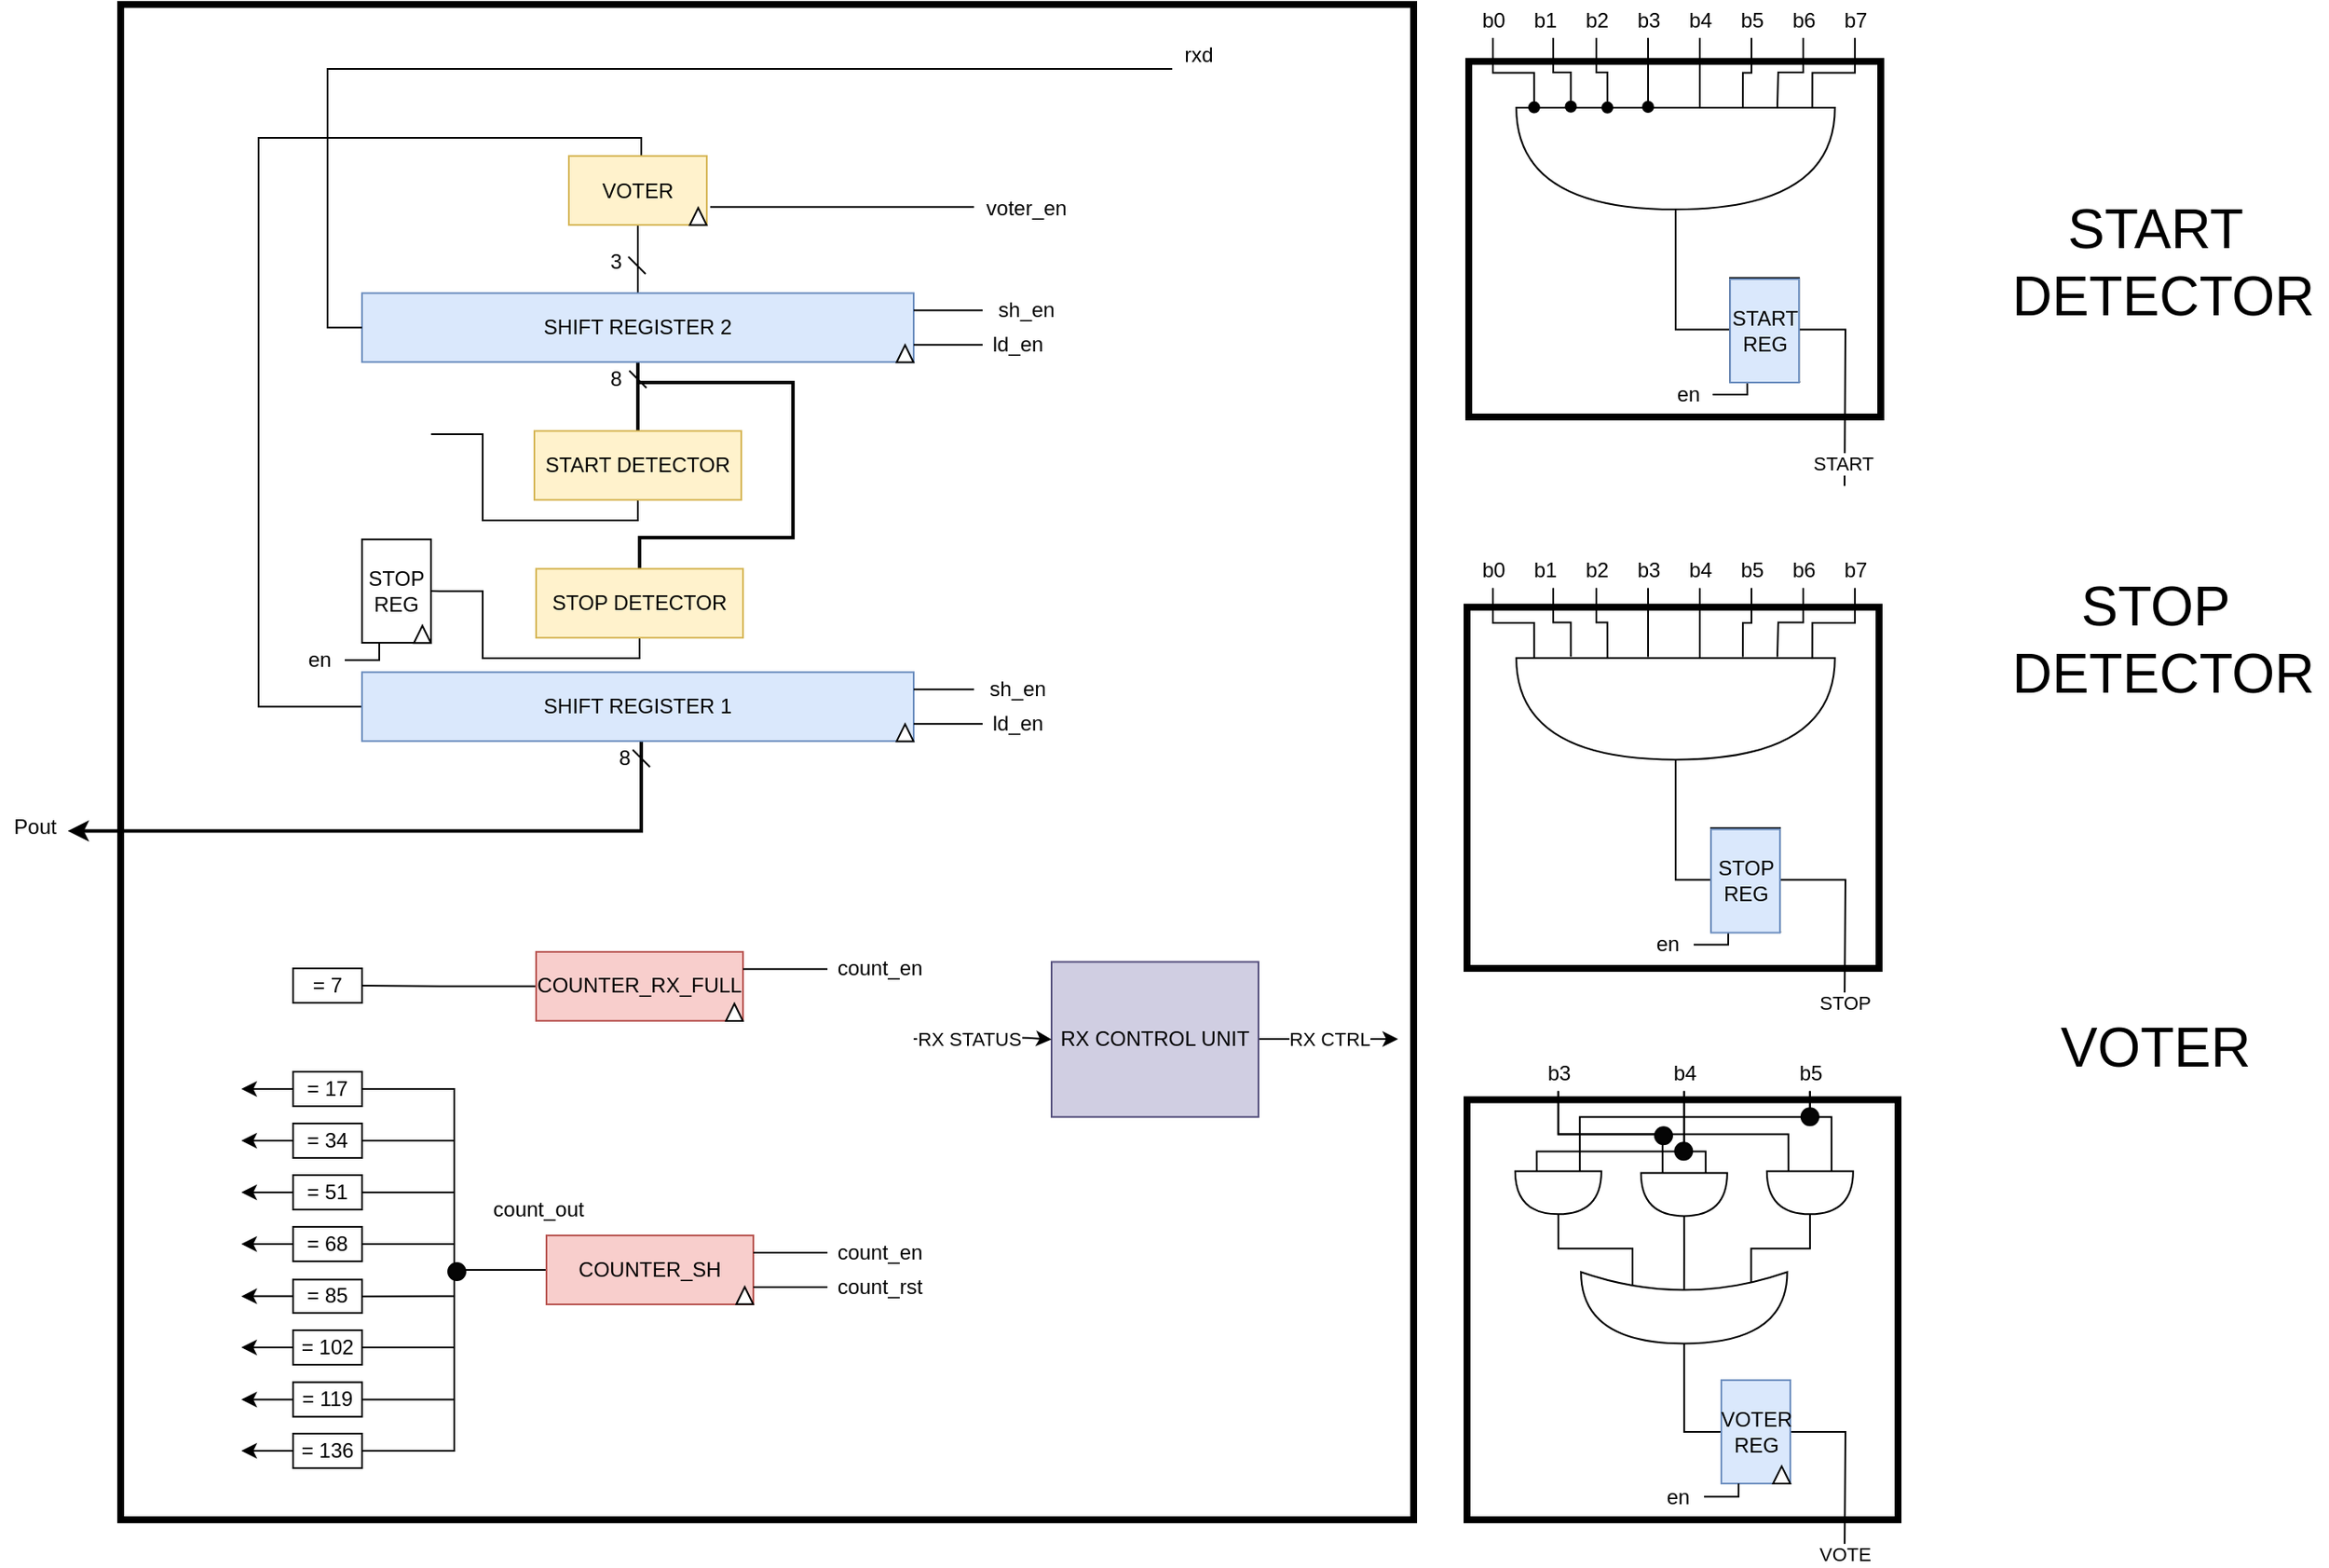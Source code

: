 <mxfile version="13.11.0" type="github">
  <diagram id="S4fYWXtu835OQgn1I5YK" name="Page-1">
    <mxGraphModel dx="1422" dy="794" grid="1" gridSize="10" guides="1" tooltips="1" connect="1" arrows="1" fold="1" page="1" pageScale="1" pageWidth="827" pageHeight="1169" math="0" shadow="0">
      <root>
        <mxCell id="0" />
        <mxCell id="1" parent="0" />
        <mxCell id="RHRKbL2DitLfpEAMd2Nn-12" style="edgeStyle=orthogonalEdgeStyle;rounded=0;orthogonalLoop=1;jettySize=auto;html=1;exitX=0.5;exitY=1;exitDx=0;exitDy=0;entryX=0.5;entryY=0;entryDx=0;entryDy=0;endArrow=none;endFill=0;strokeWidth=2;" parent="1" source="EzJb_2AODaSsY35CWrnH-1" target="crs3VVtKYW3oaejAtJkh-16" edge="1">
          <mxGeometry relative="1" as="geometry" />
        </mxCell>
        <mxCell id="RHRKbL2DitLfpEAMd2Nn-70" style="edgeStyle=orthogonalEdgeStyle;rounded=0;orthogonalLoop=1;jettySize=auto;html=1;entryX=0.5;entryY=1;entryDx=0;entryDy=0;endArrow=none;endFill=0;" parent="1" source="EzJb_2AODaSsY35CWrnH-1" target="UPPR47DDisOAXcnvOgVC-14" edge="1">
          <mxGeometry relative="1" as="geometry" />
        </mxCell>
        <mxCell id="RHRKbL2DitLfpEAMd2Nn-118" style="edgeStyle=orthogonalEdgeStyle;rounded=0;orthogonalLoop=1;jettySize=auto;html=1;endArrow=none;endFill=0;exitX=0.5;exitY=1;exitDx=0;exitDy=0;entryX=0.5;entryY=0;entryDx=0;entryDy=0;strokeWidth=2;" parent="1" source="EzJb_2AODaSsY35CWrnH-1" target="RHRKbL2DitLfpEAMd2Nn-113" edge="1">
          <mxGeometry relative="1" as="geometry">
            <Array as="points">
              <mxPoint x="640" y="300" />
              <mxPoint x="730" y="300" />
              <mxPoint x="730" y="390" />
              <mxPoint x="641" y="390" />
            </Array>
          </mxGeometry>
        </mxCell>
        <mxCell id="EzJb_2AODaSsY35CWrnH-1" value="SHIFT REGISTER 2" style="rounded=0;whiteSpace=wrap;html=1;fillColor=#dae8fc;strokeColor=#6c8ebf;" parent="1" vertex="1">
          <mxGeometry x="480" y="248.13" width="320" height="40" as="geometry" />
        </mxCell>
        <mxCell id="RHRKbL2DitLfpEAMd2Nn-50" style="edgeStyle=orthogonalEdgeStyle;rounded=0;orthogonalLoop=1;jettySize=auto;html=1;entryX=1;entryY=0.5;entryDx=0;entryDy=0;endArrow=none;endFill=0;" parent="1" source="EzJb_2AODaSsY35CWrnH-27" target="EzJb_2AODaSsY35CWrnH-49" edge="1">
          <mxGeometry relative="1" as="geometry" />
        </mxCell>
        <mxCell id="RHRKbL2DitLfpEAMd2Nn-55" style="edgeStyle=orthogonalEdgeStyle;rounded=0;orthogonalLoop=1;jettySize=auto;html=1;entryX=1;entryY=0.5;entryDx=0;entryDy=0;endArrow=none;endFill=0;" parent="1" source="EzJb_2AODaSsY35CWrnH-27" target="crs3VVtKYW3oaejAtJkh-29" edge="1">
          <mxGeometry relative="1" as="geometry" />
        </mxCell>
        <mxCell id="RHRKbL2DitLfpEAMd2Nn-56" style="edgeStyle=orthogonalEdgeStyle;rounded=0;orthogonalLoop=1;jettySize=auto;html=1;entryX=1;entryY=0.5;entryDx=0;entryDy=0;endArrow=none;endFill=0;" parent="1" source="EzJb_2AODaSsY35CWrnH-27" target="UPPR47DDisOAXcnvOgVC-4" edge="1">
          <mxGeometry relative="1" as="geometry" />
        </mxCell>
        <mxCell id="RHRKbL2DitLfpEAMd2Nn-57" style="edgeStyle=orthogonalEdgeStyle;rounded=0;orthogonalLoop=1;jettySize=auto;html=1;entryX=1;entryY=0.5;entryDx=0;entryDy=0;endArrow=none;endFill=0;" parent="1" source="EzJb_2AODaSsY35CWrnH-27" target="UPPR47DDisOAXcnvOgVC-6" edge="1">
          <mxGeometry relative="1" as="geometry" />
        </mxCell>
        <mxCell id="RHRKbL2DitLfpEAMd2Nn-58" style="edgeStyle=orthogonalEdgeStyle;rounded=0;orthogonalLoop=1;jettySize=auto;html=1;entryX=1;entryY=0.5;entryDx=0;entryDy=0;endArrow=none;endFill=0;" parent="1" source="EzJb_2AODaSsY35CWrnH-27" target="RHRKbL2DitLfpEAMd2Nn-46" edge="1">
          <mxGeometry relative="1" as="geometry" />
        </mxCell>
        <mxCell id="RHRKbL2DitLfpEAMd2Nn-59" style="edgeStyle=orthogonalEdgeStyle;rounded=0;orthogonalLoop=1;jettySize=auto;html=1;entryX=1;entryY=0.5;entryDx=0;entryDy=0;endArrow=none;endFill=0;" parent="1" source="EzJb_2AODaSsY35CWrnH-27" target="RHRKbL2DitLfpEAMd2Nn-47" edge="1">
          <mxGeometry relative="1" as="geometry" />
        </mxCell>
        <mxCell id="RHRKbL2DitLfpEAMd2Nn-60" style="edgeStyle=orthogonalEdgeStyle;rounded=0;orthogonalLoop=1;jettySize=auto;html=1;entryX=1;entryY=0.5;entryDx=0;entryDy=0;endArrow=none;endFill=0;" parent="1" source="EzJb_2AODaSsY35CWrnH-27" target="RHRKbL2DitLfpEAMd2Nn-48" edge="1">
          <mxGeometry relative="1" as="geometry" />
        </mxCell>
        <mxCell id="RHRKbL2DitLfpEAMd2Nn-61" style="edgeStyle=orthogonalEdgeStyle;rounded=0;orthogonalLoop=1;jettySize=auto;html=1;entryX=1;entryY=0.5;entryDx=0;entryDy=0;endArrow=none;endFill=0;" parent="1" source="EzJb_2AODaSsY35CWrnH-27" target="RHRKbL2DitLfpEAMd2Nn-49" edge="1">
          <mxGeometry relative="1" as="geometry" />
        </mxCell>
        <mxCell id="EzJb_2AODaSsY35CWrnH-27" value="COUNTER_SH" style="rounded=0;whiteSpace=wrap;html=1;fillColor=#f8cecc;strokeColor=#b85450;" parent="1" vertex="1">
          <mxGeometry x="587" y="795" width="120" height="40" as="geometry" />
        </mxCell>
        <mxCell id="RHRKbL2DitLfpEAMd2Nn-234" style="edgeStyle=orthogonalEdgeStyle;rounded=0;orthogonalLoop=1;jettySize=auto;html=1;startArrow=none;startFill=0;endArrow=classic;endFill=1;strokeWidth=1;" parent="1" source="EzJb_2AODaSsY35CWrnH-49" edge="1">
          <mxGeometry relative="1" as="geometry">
            <mxPoint x="410" y="710" as="targetPoint" />
          </mxGeometry>
        </mxCell>
        <mxCell id="EzJb_2AODaSsY35CWrnH-49" value="= 17" style="rounded=0;whiteSpace=wrap;html=1;" parent="1" vertex="1">
          <mxGeometry x="440" y="700" width="40" height="20" as="geometry" />
        </mxCell>
        <mxCell id="RHRKbL2DitLfpEAMd2Nn-276" style="edgeStyle=orthogonalEdgeStyle;rounded=0;orthogonalLoop=1;jettySize=auto;html=1;entryX=1;entryY=0.5;entryDx=0;entryDy=0;startArrow=none;startFill=0;endArrow=none;endFill=0;strokeWidth=1;" parent="1" source="crs3VVtKYW3oaejAtJkh-16" edge="1">
          <mxGeometry relative="1" as="geometry">
            <Array as="points">
              <mxPoint x="640" y="380" />
              <mxPoint x="550" y="380" />
              <mxPoint x="550" y="330" />
            </Array>
            <mxPoint x="520.06" y="329.99" as="targetPoint" />
          </mxGeometry>
        </mxCell>
        <mxCell id="crs3VVtKYW3oaejAtJkh-16" value="START DETECTOR" style="rounded=0;whiteSpace=wrap;html=1;fillColor=#fff2cc;strokeColor=#d6b656;" parent="1" vertex="1">
          <mxGeometry x="580" y="328.13" width="120" height="40" as="geometry" />
        </mxCell>
        <mxCell id="RHRKbL2DitLfpEAMd2Nn-233" style="edgeStyle=orthogonalEdgeStyle;rounded=0;orthogonalLoop=1;jettySize=auto;html=1;startArrow=none;startFill=0;endArrow=classic;endFill=1;strokeWidth=1;" parent="1" source="crs3VVtKYW3oaejAtJkh-29" edge="1">
          <mxGeometry relative="1" as="geometry">
            <mxPoint x="410" y="740" as="targetPoint" />
          </mxGeometry>
        </mxCell>
        <mxCell id="crs3VVtKYW3oaejAtJkh-29" value="= 34" style="rounded=0;whiteSpace=wrap;html=1;" parent="1" vertex="1">
          <mxGeometry x="440" y="730" width="40" height="20" as="geometry" />
        </mxCell>
        <mxCell id="RHRKbL2DitLfpEAMd2Nn-232" style="edgeStyle=orthogonalEdgeStyle;rounded=0;orthogonalLoop=1;jettySize=auto;html=1;startArrow=none;startFill=0;endArrow=classic;endFill=1;strokeWidth=1;" parent="1" source="UPPR47DDisOAXcnvOgVC-4" edge="1">
          <mxGeometry relative="1" as="geometry">
            <mxPoint x="410" y="770" as="targetPoint" />
          </mxGeometry>
        </mxCell>
        <mxCell id="UPPR47DDisOAXcnvOgVC-4" value="= 51" style="rounded=0;whiteSpace=wrap;html=1;" parent="1" vertex="1">
          <mxGeometry x="440" y="760" width="40" height="20" as="geometry" />
        </mxCell>
        <mxCell id="RHRKbL2DitLfpEAMd2Nn-231" style="edgeStyle=orthogonalEdgeStyle;rounded=0;orthogonalLoop=1;jettySize=auto;html=1;startArrow=none;startFill=0;endArrow=classic;endFill=1;strokeWidth=1;" parent="1" source="UPPR47DDisOAXcnvOgVC-6" edge="1">
          <mxGeometry relative="1" as="geometry">
            <mxPoint x="410" y="800" as="targetPoint" />
          </mxGeometry>
        </mxCell>
        <mxCell id="UPPR47DDisOAXcnvOgVC-6" value="= 68" style="rounded=0;whiteSpace=wrap;html=1;" parent="1" vertex="1">
          <mxGeometry x="440" y="790" width="40" height="20" as="geometry" />
        </mxCell>
        <mxCell id="RHRKbL2DitLfpEAMd2Nn-13" style="edgeStyle=orthogonalEdgeStyle;rounded=0;orthogonalLoop=1;jettySize=auto;html=1;entryX=0;entryY=0.5;entryDx=0;entryDy=0;endArrow=none;endFill=0;" parent="1" source="UPPR47DDisOAXcnvOgVC-14" target="UPPR47DDisOAXcnvOgVC-20" edge="1">
          <mxGeometry relative="1" as="geometry">
            <Array as="points">
              <mxPoint x="642" y="158" />
              <mxPoint x="420" y="158" />
              <mxPoint x="420" y="488" />
            </Array>
          </mxGeometry>
        </mxCell>
        <mxCell id="UPPR47DDisOAXcnvOgVC-14" value="VOTER" style="rounded=0;whiteSpace=wrap;html=1;fillColor=#fff2cc;strokeColor=#d6b656;" parent="1" vertex="1">
          <mxGeometry x="600" y="168.55" width="80" height="40" as="geometry" />
        </mxCell>
        <mxCell id="RHRKbL2DitLfpEAMd2Nn-67" style="edgeStyle=orthogonalEdgeStyle;rounded=0;orthogonalLoop=1;jettySize=auto;html=1;entryX=0.983;entryY=0.608;entryDx=0;entryDy=0;entryPerimeter=0;endArrow=classic;endFill=1;strokeWidth=2;" parent="1" source="UPPR47DDisOAXcnvOgVC-20" target="UPPR47DDisOAXcnvOgVC-36" edge="1">
          <mxGeometry relative="1" as="geometry">
            <Array as="points">
              <mxPoint x="642" y="560" />
            </Array>
          </mxGeometry>
        </mxCell>
        <mxCell id="UPPR47DDisOAXcnvOgVC-20" value="SHIFT REGISTER 1" style="rounded=0;whiteSpace=wrap;html=1;fillColor=#dae8fc;strokeColor=#6c8ebf;" parent="1" vertex="1">
          <mxGeometry x="480" y="468.12" width="320" height="40" as="geometry" />
        </mxCell>
        <mxCell id="UPPR47DDisOAXcnvOgVC-36" value="Pout" style="text;html=1;align=center;verticalAlign=middle;resizable=0;points=[];autosize=1;" parent="1" vertex="1">
          <mxGeometry x="270" y="548.12" width="40" height="20" as="geometry" />
        </mxCell>
        <mxCell id="RHRKbL2DitLfpEAMd2Nn-26" style="edgeStyle=orthogonalEdgeStyle;rounded=0;orthogonalLoop=1;jettySize=auto;html=1;entryX=0;entryY=0.5;entryDx=0;entryDy=0;endArrow=none;endFill=0;" parent="1" source="UPPR47DDisOAXcnvOgVC-39" target="EzJb_2AODaSsY35CWrnH-1" edge="1">
          <mxGeometry relative="1" as="geometry">
            <Array as="points">
              <mxPoint x="460" y="118" />
              <mxPoint x="460" y="268" />
            </Array>
          </mxGeometry>
        </mxCell>
        <mxCell id="UPPR47DDisOAXcnvOgVC-39" value="rxd" style="text;html=1;align=center;verticalAlign=middle;resizable=0;points=[];autosize=1;" parent="1" vertex="1">
          <mxGeometry x="950" y="100" width="30" height="20" as="geometry" />
        </mxCell>
        <mxCell id="RHRKbL2DitLfpEAMd2Nn-73" style="edgeStyle=orthogonalEdgeStyle;rounded=0;orthogonalLoop=1;jettySize=auto;html=1;endArrow=none;endFill=0;" parent="1" source="nKllNJIWQF2YU-FmXI6r-7" target="nKllNJIWQF2YU-FmXI6r-13" edge="1">
          <mxGeometry relative="1" as="geometry" />
        </mxCell>
        <mxCell id="nKllNJIWQF2YU-FmXI6r-7" value="COUNTER_RX_FULL" style="rounded=0;whiteSpace=wrap;html=1;fillColor=#f8cecc;strokeColor=#b85450;" parent="1" vertex="1">
          <mxGeometry x="581" y="630.43" width="120" height="40" as="geometry" />
        </mxCell>
        <mxCell id="nKllNJIWQF2YU-FmXI6r-13" value="= 7" style="rounded=0;whiteSpace=wrap;html=1;" parent="1" vertex="1">
          <mxGeometry x="440" y="640" width="40" height="20" as="geometry" />
        </mxCell>
        <mxCell id="RHRKbL2DitLfpEAMd2Nn-6" style="edgeStyle=orthogonalEdgeStyle;rounded=0;orthogonalLoop=1;jettySize=auto;html=1;endArrow=none;endFill=0;" parent="1" source="RHRKbL2DitLfpEAMd2Nn-5" edge="1">
          <mxGeometry relative="1" as="geometry">
            <mxPoint x="682" y="198.13" as="targetPoint" />
            <Array as="points">
              <mxPoint x="682" y="198.13" />
            </Array>
          </mxGeometry>
        </mxCell>
        <mxCell id="RHRKbL2DitLfpEAMd2Nn-5" value="voter_en" style="text;html=1;align=center;verticalAlign=middle;resizable=0;points=[];autosize=1;" parent="1" vertex="1">
          <mxGeometry x="835" y="188.55" width="60" height="20" as="geometry" />
        </mxCell>
        <mxCell id="RHRKbL2DitLfpEAMd2Nn-19" style="edgeStyle=orthogonalEdgeStyle;rounded=0;orthogonalLoop=1;jettySize=auto;html=1;entryX=1;entryY=0.75;entryDx=0;entryDy=0;endArrow=none;endFill=0;" parent="1" source="RHRKbL2DitLfpEAMd2Nn-15" target="EzJb_2AODaSsY35CWrnH-1" edge="1">
          <mxGeometry relative="1" as="geometry" />
        </mxCell>
        <mxCell id="RHRKbL2DitLfpEAMd2Nn-15" value="ld_en" style="text;html=1;align=center;verticalAlign=middle;resizable=0;points=[];autosize=1;" parent="1" vertex="1">
          <mxGeometry x="840.0" y="268.13" width="40" height="20" as="geometry" />
        </mxCell>
        <mxCell id="RHRKbL2DitLfpEAMd2Nn-24" style="edgeStyle=orthogonalEdgeStyle;rounded=0;orthogonalLoop=1;jettySize=auto;html=1;entryX=1;entryY=0.25;entryDx=0;entryDy=0;endArrow=none;endFill=0;" parent="1" source="RHRKbL2DitLfpEAMd2Nn-22" target="EzJb_2AODaSsY35CWrnH-1" edge="1">
          <mxGeometry relative="1" as="geometry" />
        </mxCell>
        <mxCell id="RHRKbL2DitLfpEAMd2Nn-22" value="sh_en" style="text;html=1;align=center;verticalAlign=middle;resizable=0;points=[];autosize=1;" parent="1" vertex="1">
          <mxGeometry x="840.0" y="248.13" width="50" height="20" as="geometry" />
        </mxCell>
        <mxCell id="RHRKbL2DitLfpEAMd2Nn-110" style="edgeStyle=orthogonalEdgeStyle;rounded=0;orthogonalLoop=1;jettySize=auto;html=1;entryX=1;entryY=0.25;entryDx=0;entryDy=0;endArrow=none;endFill=0;" parent="1" source="RHRKbL2DitLfpEAMd2Nn-27" target="EzJb_2AODaSsY35CWrnH-27" edge="1">
          <mxGeometry relative="1" as="geometry" />
        </mxCell>
        <mxCell id="RHRKbL2DitLfpEAMd2Nn-27" value="count_en" style="text;html=1;align=center;verticalAlign=middle;resizable=0;points=[];autosize=1;" parent="1" vertex="1">
          <mxGeometry x="750.0" y="795" width="60" height="20" as="geometry" />
        </mxCell>
        <mxCell id="RHRKbL2DitLfpEAMd2Nn-109" style="edgeStyle=orthogonalEdgeStyle;rounded=0;orthogonalLoop=1;jettySize=auto;html=1;entryX=1;entryY=0.75;entryDx=0;entryDy=0;endArrow=none;endFill=0;" parent="1" source="RHRKbL2DitLfpEAMd2Nn-28" target="EzJb_2AODaSsY35CWrnH-27" edge="1">
          <mxGeometry relative="1" as="geometry" />
        </mxCell>
        <mxCell id="RHRKbL2DitLfpEAMd2Nn-28" value="count_rst" style="text;html=1;align=center;verticalAlign=middle;resizable=0;points=[];autosize=1;" parent="1" vertex="1">
          <mxGeometry x="750.0" y="815" width="60" height="20" as="geometry" />
        </mxCell>
        <mxCell id="RHRKbL2DitLfpEAMd2Nn-43" style="edgeStyle=orthogonalEdgeStyle;rounded=0;orthogonalLoop=1;jettySize=auto;html=1;entryX=1;entryY=0.75;entryDx=0;entryDy=0;endArrow=none;endFill=0;" parent="1" source="RHRKbL2DitLfpEAMd2Nn-31" target="UPPR47DDisOAXcnvOgVC-20" edge="1">
          <mxGeometry relative="1" as="geometry" />
        </mxCell>
        <mxCell id="RHRKbL2DitLfpEAMd2Nn-31" value="ld_en" style="text;html=1;align=center;verticalAlign=middle;resizable=0;points=[];autosize=1;" parent="1" vertex="1">
          <mxGeometry x="840.0" y="488.12" width="40" height="20" as="geometry" />
        </mxCell>
        <mxCell id="RHRKbL2DitLfpEAMd2Nn-42" style="edgeStyle=orthogonalEdgeStyle;rounded=0;orthogonalLoop=1;jettySize=auto;html=1;entryX=1;entryY=0.25;entryDx=0;entryDy=0;endArrow=none;endFill=0;" parent="1" source="RHRKbL2DitLfpEAMd2Nn-32" target="UPPR47DDisOAXcnvOgVC-20" edge="1">
          <mxGeometry relative="1" as="geometry" />
        </mxCell>
        <mxCell id="RHRKbL2DitLfpEAMd2Nn-32" value="sh_en" style="text;html=1;align=center;verticalAlign=middle;resizable=0;points=[];autosize=1;" parent="1" vertex="1">
          <mxGeometry x="835.0" y="468.12" width="50" height="20" as="geometry" />
        </mxCell>
        <mxCell id="RHRKbL2DitLfpEAMd2Nn-36" value="" style="triangle;whiteSpace=wrap;html=1;rotation=-90;" parent="1" vertex="1">
          <mxGeometry x="790.03" y="278.34" width="9.97" height="9.79" as="geometry" />
        </mxCell>
        <mxCell id="RHRKbL2DitLfpEAMd2Nn-38" value="" style="triangle;whiteSpace=wrap;html=1;rotation=-90;" parent="1" vertex="1">
          <mxGeometry x="670.03" y="198.76" width="9.97" height="9.79" as="geometry" />
        </mxCell>
        <mxCell id="RHRKbL2DitLfpEAMd2Nn-39" value="" style="triangle;whiteSpace=wrap;html=1;rotation=-90;" parent="1" vertex="1">
          <mxGeometry x="790.03" y="498.33" width="9.97" height="9.79" as="geometry" />
        </mxCell>
        <mxCell id="RHRKbL2DitLfpEAMd2Nn-40" value="" style="triangle;whiteSpace=wrap;html=1;rotation=-90;" parent="1" vertex="1">
          <mxGeometry x="697.03" y="825" width="9.97" height="9.79" as="geometry" />
        </mxCell>
        <mxCell id="RHRKbL2DitLfpEAMd2Nn-41" value="" style="triangle;whiteSpace=wrap;html=1;rotation=-90;" parent="1" vertex="1">
          <mxGeometry x="691.03" y="660.64" width="9.97" height="9.79" as="geometry" />
        </mxCell>
        <mxCell id="RHRKbL2DitLfpEAMd2Nn-278" style="edgeStyle=orthogonalEdgeStyle;rounded=0;orthogonalLoop=1;jettySize=auto;html=1;startArrow=none;startFill=0;endArrow=classic;endFill=1;strokeWidth=1;" parent="1" source="RHRKbL2DitLfpEAMd2Nn-46" edge="1">
          <mxGeometry relative="1" as="geometry">
            <mxPoint x="410" y="830.315" as="targetPoint" />
          </mxGeometry>
        </mxCell>
        <mxCell id="RHRKbL2DitLfpEAMd2Nn-46" value="= 85" style="rounded=0;whiteSpace=wrap;html=1;" parent="1" vertex="1">
          <mxGeometry x="440" y="820.63" width="40" height="19.37" as="geometry" />
        </mxCell>
        <mxCell id="RHRKbL2DitLfpEAMd2Nn-229" style="edgeStyle=orthogonalEdgeStyle;rounded=0;orthogonalLoop=1;jettySize=auto;html=1;startArrow=none;startFill=0;endArrow=classic;endFill=1;strokeWidth=1;" parent="1" source="RHRKbL2DitLfpEAMd2Nn-47" edge="1">
          <mxGeometry relative="1" as="geometry">
            <mxPoint x="410" y="860" as="targetPoint" />
          </mxGeometry>
        </mxCell>
        <mxCell id="RHRKbL2DitLfpEAMd2Nn-47" value="= 102" style="rounded=0;whiteSpace=wrap;html=1;" parent="1" vertex="1">
          <mxGeometry x="440" y="850" width="40" height="20" as="geometry" />
        </mxCell>
        <mxCell id="RHRKbL2DitLfpEAMd2Nn-228" style="edgeStyle=orthogonalEdgeStyle;rounded=0;orthogonalLoop=1;jettySize=auto;html=1;startArrow=none;startFill=0;endArrow=classic;endFill=1;strokeWidth=1;" parent="1" source="RHRKbL2DitLfpEAMd2Nn-48" edge="1">
          <mxGeometry relative="1" as="geometry">
            <mxPoint x="410" y="890.21" as="targetPoint" />
          </mxGeometry>
        </mxCell>
        <mxCell id="RHRKbL2DitLfpEAMd2Nn-48" value="= 119" style="rounded=0;whiteSpace=wrap;html=1;" parent="1" vertex="1">
          <mxGeometry x="440" y="880.21" width="40" height="20" as="geometry" />
        </mxCell>
        <mxCell id="RHRKbL2DitLfpEAMd2Nn-235" style="edgeStyle=orthogonalEdgeStyle;rounded=0;orthogonalLoop=1;jettySize=auto;html=1;startArrow=none;startFill=0;endArrow=classic;endFill=1;strokeWidth=1;" parent="1" source="RHRKbL2DitLfpEAMd2Nn-49" edge="1">
          <mxGeometry relative="1" as="geometry">
            <mxPoint x="410" y="920" as="targetPoint" />
          </mxGeometry>
        </mxCell>
        <mxCell id="RHRKbL2DitLfpEAMd2Nn-49" value="= 136" style="rounded=0;whiteSpace=wrap;html=1;" parent="1" vertex="1">
          <mxGeometry x="440" y="910" width="40" height="20" as="geometry" />
        </mxCell>
        <mxCell id="RHRKbL2DitLfpEAMd2Nn-64" style="edgeStyle=orthogonalEdgeStyle;rounded=0;orthogonalLoop=1;jettySize=auto;html=1;entryX=1;entryY=0.25;entryDx=0;entryDy=0;endArrow=none;endFill=0;" parent="1" source="RHRKbL2DitLfpEAMd2Nn-62" target="nKllNJIWQF2YU-FmXI6r-7" edge="1">
          <mxGeometry relative="1" as="geometry" />
        </mxCell>
        <mxCell id="RHRKbL2DitLfpEAMd2Nn-62" value="count_en" style="text;html=1;align=center;verticalAlign=middle;resizable=0;points=[];autosize=1;" parent="1" vertex="1">
          <mxGeometry x="750" y="630.43" width="60" height="20" as="geometry" />
        </mxCell>
        <mxCell id="RHRKbL2DitLfpEAMd2Nn-66" value="" style="endArrow=none;html=1;" parent="1" edge="1">
          <mxGeometry width="50" height="50" relative="1" as="geometry">
            <mxPoint x="637" y="513.12" as="sourcePoint" />
            <mxPoint x="647" y="523.12" as="targetPoint" />
            <Array as="points" />
          </mxGeometry>
        </mxCell>
        <mxCell id="RHRKbL2DitLfpEAMd2Nn-68" value="8" style="text;html=1;align=center;verticalAlign=middle;resizable=0;points=[];autosize=1;" parent="1" vertex="1">
          <mxGeometry x="622" y="508.12" width="20" height="20" as="geometry" />
        </mxCell>
        <mxCell id="RHRKbL2DitLfpEAMd2Nn-71" value="count_out" style="text;html=1;align=center;verticalAlign=middle;resizable=0;points=[];autosize=1;" parent="1" vertex="1">
          <mxGeometry x="547" y="770" width="70" height="20" as="geometry" />
        </mxCell>
        <mxCell id="RHRKbL2DitLfpEAMd2Nn-277" style="edgeStyle=orthogonalEdgeStyle;rounded=0;orthogonalLoop=1;jettySize=auto;html=1;entryX=1;entryY=0.5;entryDx=0;entryDy=0;startArrow=none;startFill=0;endArrow=none;endFill=0;strokeWidth=1;" parent="1" source="RHRKbL2DitLfpEAMd2Nn-113" target="RHRKbL2DitLfpEAMd2Nn-259" edge="1">
          <mxGeometry relative="1" as="geometry">
            <Array as="points">
              <mxPoint x="641" y="460" />
              <mxPoint x="550" y="460" />
              <mxPoint x="550" y="421" />
            </Array>
          </mxGeometry>
        </mxCell>
        <mxCell id="RHRKbL2DitLfpEAMd2Nn-113" value="STOP DETECTOR" style="rounded=0;whiteSpace=wrap;html=1;fillColor=#fff2cc;strokeColor=#d6b656;" parent="1" vertex="1">
          <mxGeometry x="581" y="408.12" width="120" height="40" as="geometry" />
        </mxCell>
        <mxCell id="RHRKbL2DitLfpEAMd2Nn-125" value="" style="rounded=0;whiteSpace=wrap;html=1;glass=0;strokeWidth=4;sketch=0;fillColor=none;" parent="1" vertex="1">
          <mxGeometry x="340" y="80.62" width="750" height="879.38" as="geometry" />
        </mxCell>
        <mxCell id="RHRKbL2DitLfpEAMd2Nn-137" value="" style="endArrow=none;html=1;" parent="1" edge="1">
          <mxGeometry width="50" height="50" relative="1" as="geometry">
            <mxPoint x="635" y="293.13" as="sourcePoint" />
            <mxPoint x="645" y="303.13" as="targetPoint" />
            <Array as="points" />
          </mxGeometry>
        </mxCell>
        <mxCell id="RHRKbL2DitLfpEAMd2Nn-138" value="8" style="text;html=1;align=center;verticalAlign=middle;resizable=0;points=[];autosize=1;" parent="1" vertex="1">
          <mxGeometry x="617" y="288.13" width="20" height="20" as="geometry" />
        </mxCell>
        <mxCell id="RHRKbL2DitLfpEAMd2Nn-139" value="" style="endArrow=none;html=1;" parent="1" edge="1">
          <mxGeometry width="50" height="50" relative="1" as="geometry">
            <mxPoint x="634.5" y="227" as="sourcePoint" />
            <mxPoint x="644.5" y="237.0" as="targetPoint" />
            <Array as="points" />
          </mxGeometry>
        </mxCell>
        <mxCell id="RHRKbL2DitLfpEAMd2Nn-140" value="3" style="text;html=1;align=center;verticalAlign=middle;resizable=0;points=[];autosize=1;" parent="1" vertex="1">
          <mxGeometry x="617" y="220" width="20" height="20" as="geometry" />
        </mxCell>
        <mxCell id="1sBniW0PQ9mNnDQjFQEx-6" style="edgeStyle=orthogonalEdgeStyle;rounded=0;orthogonalLoop=1;jettySize=auto;html=1;entryX=0;entryY=0.5;entryDx=0;entryDy=0;endArrow=none;endFill=0;strokeWidth=1;" parent="1" source="RHRKbL2DitLfpEAMd2Nn-141" target="1sBniW0PQ9mNnDQjFQEx-1" edge="1">
          <mxGeometry relative="1" as="geometry" />
        </mxCell>
        <mxCell id="RHRKbL2DitLfpEAMd2Nn-141" value="" style="shape=or;whiteSpace=wrap;html=1;rounded=0;glass=0;sketch=0;strokeColor=#000000;strokeWidth=1;fillColor=#ffffff;gradientColor=none;rotation=90;" parent="1" vertex="1">
          <mxGeometry x="1212.48" y="77.64" width="59" height="184.81" as="geometry" />
        </mxCell>
        <mxCell id="RHRKbL2DitLfpEAMd2Nn-166" style="edgeStyle=orthogonalEdgeStyle;rounded=0;orthogonalLoop=1;jettySize=auto;html=1;entryX=-0.004;entryY=0.944;entryDx=0;entryDy=0;entryPerimeter=0;endArrow=oval;endFill=1;strokeWidth=1;" parent="1" source="RHRKbL2DitLfpEAMd2Nn-142" target="RHRKbL2DitLfpEAMd2Nn-141" edge="1">
          <mxGeometry relative="1" as="geometry" />
        </mxCell>
        <mxCell id="RHRKbL2DitLfpEAMd2Nn-142" value="b0" style="text;html=1;align=center;verticalAlign=middle;resizable=0;points=[];autosize=1;" parent="1" vertex="1">
          <mxGeometry x="1121" y="80" width="30" height="20" as="geometry" />
        </mxCell>
        <mxCell id="RHRKbL2DitLfpEAMd2Nn-165" style="edgeStyle=orthogonalEdgeStyle;rounded=0;orthogonalLoop=1;jettySize=auto;html=1;entryX=0.005;entryY=0.845;entryDx=0;entryDy=0;entryPerimeter=0;endArrow=oval;endFill=1;strokeWidth=1;" parent="1" source="RHRKbL2DitLfpEAMd2Nn-143" edge="1">
          <mxGeometry relative="1" as="geometry">
            <mxPoint x="1169" y="99" as="sourcePoint" />
            <mxPoint x="1181.221" y="139.84" as="targetPoint" />
            <Array as="points">
              <mxPoint x="1171" y="120" />
              <mxPoint x="1181" y="120" />
            </Array>
          </mxGeometry>
        </mxCell>
        <mxCell id="RHRKbL2DitLfpEAMd2Nn-143" value="b1" style="text;html=1;align=center;verticalAlign=middle;resizable=0;points=[];autosize=1;" parent="1" vertex="1">
          <mxGeometry x="1151" y="80" width="30" height="20" as="geometry" />
        </mxCell>
        <mxCell id="RHRKbL2DitLfpEAMd2Nn-155" style="edgeStyle=orthogonalEdgeStyle;rounded=0;orthogonalLoop=1;jettySize=auto;html=1;entryX=0.015;entryY=0.714;entryDx=0;entryDy=0;entryPerimeter=0;endArrow=oval;endFill=1;strokeWidth=1;" parent="1" source="RHRKbL2DitLfpEAMd2Nn-144" edge="1">
          <mxGeometry relative="1" as="geometry">
            <mxPoint x="1196" y="99" as="sourcePoint" />
            <mxPoint x="1202.431" y="140.43" as="targetPoint" />
            <Array as="points">
              <mxPoint x="1196" y="120" />
              <mxPoint x="1202" y="120" />
            </Array>
          </mxGeometry>
        </mxCell>
        <mxCell id="RHRKbL2DitLfpEAMd2Nn-144" value="b2" style="text;html=1;align=center;verticalAlign=middle;resizable=0;points=[];autosize=1;" parent="1" vertex="1">
          <mxGeometry x="1181" y="80" width="30" height="20" as="geometry" />
        </mxCell>
        <mxCell id="RHRKbL2DitLfpEAMd2Nn-161" style="edgeStyle=orthogonalEdgeStyle;rounded=0;orthogonalLoop=1;jettySize=auto;html=1;endArrow=oval;endFill=1;strokeWidth=1;" parent="1" source="RHRKbL2DitLfpEAMd2Nn-145" edge="1">
          <mxGeometry relative="1" as="geometry">
            <mxPoint x="1226" y="140" as="targetPoint" />
          </mxGeometry>
        </mxCell>
        <mxCell id="RHRKbL2DitLfpEAMd2Nn-145" value="b3" style="text;html=1;align=center;verticalAlign=middle;resizable=0;points=[];autosize=1;" parent="1" vertex="1">
          <mxGeometry x="1211" y="80" width="30" height="20" as="geometry" />
        </mxCell>
        <mxCell id="RHRKbL2DitLfpEAMd2Nn-162" style="edgeStyle=orthogonalEdgeStyle;rounded=0;orthogonalLoop=1;jettySize=auto;html=1;entryX=-0.006;entryY=0.424;entryDx=0;entryDy=0;entryPerimeter=0;endArrow=none;endFill=0;strokeWidth=1;" parent="1" source="RHRKbL2DitLfpEAMd2Nn-146" target="RHRKbL2DitLfpEAMd2Nn-141" edge="1">
          <mxGeometry relative="1" as="geometry" />
        </mxCell>
        <mxCell id="RHRKbL2DitLfpEAMd2Nn-146" value="b4" style="text;html=1;align=center;verticalAlign=middle;resizable=0;points=[];autosize=1;" parent="1" vertex="1">
          <mxGeometry x="1241" y="80" width="30" height="20" as="geometry" />
        </mxCell>
        <mxCell id="RHRKbL2DitLfpEAMd2Nn-167" style="edgeStyle=orthogonalEdgeStyle;rounded=0;orthogonalLoop=1;jettySize=auto;html=1;entryX=-0.009;entryY=0.289;entryDx=0;entryDy=0;entryPerimeter=0;startArrow=none;startFill=0;endArrow=none;endFill=0;strokeWidth=1;" parent="1" source="RHRKbL2DitLfpEAMd2Nn-148" target="RHRKbL2DitLfpEAMd2Nn-141" edge="1">
          <mxGeometry relative="1" as="geometry" />
        </mxCell>
        <mxCell id="RHRKbL2DitLfpEAMd2Nn-148" value="b5" style="text;html=1;align=center;verticalAlign=middle;resizable=0;points=[];autosize=1;" parent="1" vertex="1">
          <mxGeometry x="1271" y="80" width="30" height="20" as="geometry" />
        </mxCell>
        <mxCell id="RHRKbL2DitLfpEAMd2Nn-169" style="edgeStyle=orthogonalEdgeStyle;rounded=0;orthogonalLoop=1;jettySize=auto;html=1;startArrow=none;startFill=0;endArrow=none;endFill=0;strokeWidth=1;" parent="1" source="RHRKbL2DitLfpEAMd2Nn-149" edge="1">
          <mxGeometry relative="1" as="geometry">
            <mxPoint x="1301" y="140" as="targetPoint" />
          </mxGeometry>
        </mxCell>
        <mxCell id="RHRKbL2DitLfpEAMd2Nn-149" value="b6" style="text;html=1;align=center;verticalAlign=middle;resizable=0;points=[];autosize=1;" parent="1" vertex="1">
          <mxGeometry x="1301" y="80" width="30" height="20" as="geometry" />
        </mxCell>
        <mxCell id="RHRKbL2DitLfpEAMd2Nn-160" style="edgeStyle=orthogonalEdgeStyle;rounded=0;orthogonalLoop=1;jettySize=auto;html=1;entryX=0.007;entryY=0.071;entryDx=0;entryDy=0;entryPerimeter=0;endArrow=none;endFill=0;strokeWidth=1;" parent="1" source="RHRKbL2DitLfpEAMd2Nn-150" target="RHRKbL2DitLfpEAMd2Nn-141" edge="1">
          <mxGeometry relative="1" as="geometry" />
        </mxCell>
        <mxCell id="RHRKbL2DitLfpEAMd2Nn-150" value="b7" style="text;html=1;align=center;verticalAlign=middle;resizable=0;points=[];autosize=1;" parent="1" vertex="1">
          <mxGeometry x="1331" y="80" width="30" height="20" as="geometry" />
        </mxCell>
        <mxCell id="1sBniW0PQ9mNnDQjFQEx-11" style="edgeStyle=orthogonalEdgeStyle;rounded=0;orthogonalLoop=1;jettySize=auto;html=1;entryX=0;entryY=0.5;entryDx=0;entryDy=0;endArrow=none;endFill=0;strokeWidth=1;" parent="1" source="RHRKbL2DitLfpEAMd2Nn-171" target="1sBniW0PQ9mNnDQjFQEx-7" edge="1">
          <mxGeometry relative="1" as="geometry" />
        </mxCell>
        <mxCell id="RHRKbL2DitLfpEAMd2Nn-171" value="" style="shape=or;whiteSpace=wrap;html=1;rounded=0;glass=0;sketch=0;strokeColor=#000000;strokeWidth=1;fillColor=#ffffff;gradientColor=none;rotation=90;" parent="1" vertex="1">
          <mxGeometry x="1212.48" y="396.93" width="59" height="184.81" as="geometry" />
        </mxCell>
        <mxCell id="RHRKbL2DitLfpEAMd2Nn-172" style="edgeStyle=orthogonalEdgeStyle;rounded=0;orthogonalLoop=1;jettySize=auto;html=1;entryX=-0.004;entryY=0.944;entryDx=0;entryDy=0;entryPerimeter=0;endArrow=none;endFill=0;strokeWidth=1;" parent="1" source="RHRKbL2DitLfpEAMd2Nn-173" target="RHRKbL2DitLfpEAMd2Nn-171" edge="1">
          <mxGeometry relative="1" as="geometry" />
        </mxCell>
        <mxCell id="RHRKbL2DitLfpEAMd2Nn-173" value="b0" style="text;html=1;align=center;verticalAlign=middle;resizable=0;points=[];autosize=1;" parent="1" vertex="1">
          <mxGeometry x="1121" y="399.29" width="30" height="20" as="geometry" />
        </mxCell>
        <mxCell id="RHRKbL2DitLfpEAMd2Nn-174" style="edgeStyle=orthogonalEdgeStyle;rounded=0;orthogonalLoop=1;jettySize=auto;html=1;entryX=0.005;entryY=0.845;entryDx=0;entryDy=0;entryPerimeter=0;endArrow=none;endFill=0;strokeWidth=1;" parent="1" source="RHRKbL2DitLfpEAMd2Nn-175" edge="1">
          <mxGeometry relative="1" as="geometry">
            <mxPoint x="1169" y="418.29" as="sourcePoint" />
            <mxPoint x="1181.221" y="459.13" as="targetPoint" />
            <Array as="points">
              <mxPoint x="1171" y="439.29" />
              <mxPoint x="1181" y="439.29" />
            </Array>
          </mxGeometry>
        </mxCell>
        <mxCell id="RHRKbL2DitLfpEAMd2Nn-175" value="b1" style="text;html=1;align=center;verticalAlign=middle;resizable=0;points=[];autosize=1;" parent="1" vertex="1">
          <mxGeometry x="1151" y="399.29" width="30" height="20" as="geometry" />
        </mxCell>
        <mxCell id="RHRKbL2DitLfpEAMd2Nn-176" style="edgeStyle=orthogonalEdgeStyle;rounded=0;orthogonalLoop=1;jettySize=auto;html=1;entryX=0.015;entryY=0.714;entryDx=0;entryDy=0;entryPerimeter=0;endArrow=none;endFill=0;strokeWidth=1;" parent="1" source="RHRKbL2DitLfpEAMd2Nn-177" edge="1">
          <mxGeometry relative="1" as="geometry">
            <mxPoint x="1196" y="418.29" as="sourcePoint" />
            <mxPoint x="1202.431" y="459.72" as="targetPoint" />
            <Array as="points">
              <mxPoint x="1196" y="439.29" />
              <mxPoint x="1202" y="439.29" />
            </Array>
          </mxGeometry>
        </mxCell>
        <mxCell id="RHRKbL2DitLfpEAMd2Nn-177" value="b2" style="text;html=1;align=center;verticalAlign=middle;resizable=0;points=[];autosize=1;" parent="1" vertex="1">
          <mxGeometry x="1181" y="399.29" width="30" height="20" as="geometry" />
        </mxCell>
        <mxCell id="RHRKbL2DitLfpEAMd2Nn-178" style="edgeStyle=orthogonalEdgeStyle;rounded=0;orthogonalLoop=1;jettySize=auto;html=1;endArrow=none;endFill=0;strokeWidth=1;" parent="1" source="RHRKbL2DitLfpEAMd2Nn-179" edge="1">
          <mxGeometry relative="1" as="geometry">
            <mxPoint x="1226" y="459.29" as="targetPoint" />
          </mxGeometry>
        </mxCell>
        <mxCell id="RHRKbL2DitLfpEAMd2Nn-179" value="b3" style="text;html=1;align=center;verticalAlign=middle;resizable=0;points=[];autosize=1;" parent="1" vertex="1">
          <mxGeometry x="1211" y="399.29" width="30" height="20" as="geometry" />
        </mxCell>
        <mxCell id="RHRKbL2DitLfpEAMd2Nn-180" style="edgeStyle=orthogonalEdgeStyle;rounded=0;orthogonalLoop=1;jettySize=auto;html=1;entryX=-0.006;entryY=0.424;entryDx=0;entryDy=0;entryPerimeter=0;endArrow=none;endFill=0;strokeWidth=1;" parent="1" source="RHRKbL2DitLfpEAMd2Nn-181" target="RHRKbL2DitLfpEAMd2Nn-171" edge="1">
          <mxGeometry relative="1" as="geometry" />
        </mxCell>
        <mxCell id="RHRKbL2DitLfpEAMd2Nn-181" value="b4" style="text;html=1;align=center;verticalAlign=middle;resizable=0;points=[];autosize=1;" parent="1" vertex="1">
          <mxGeometry x="1241" y="399.29" width="30" height="20" as="geometry" />
        </mxCell>
        <mxCell id="RHRKbL2DitLfpEAMd2Nn-182" style="edgeStyle=orthogonalEdgeStyle;rounded=0;orthogonalLoop=1;jettySize=auto;html=1;entryX=-0.009;entryY=0.289;entryDx=0;entryDy=0;entryPerimeter=0;startArrow=none;startFill=0;endArrow=none;endFill=0;strokeWidth=1;" parent="1" source="RHRKbL2DitLfpEAMd2Nn-183" target="RHRKbL2DitLfpEAMd2Nn-171" edge="1">
          <mxGeometry relative="1" as="geometry" />
        </mxCell>
        <mxCell id="RHRKbL2DitLfpEAMd2Nn-183" value="b5" style="text;html=1;align=center;verticalAlign=middle;resizable=0;points=[];autosize=1;" parent="1" vertex="1">
          <mxGeometry x="1271" y="399.29" width="30" height="20" as="geometry" />
        </mxCell>
        <mxCell id="RHRKbL2DitLfpEAMd2Nn-184" style="edgeStyle=orthogonalEdgeStyle;rounded=0;orthogonalLoop=1;jettySize=auto;html=1;startArrow=none;startFill=0;endArrow=none;endFill=0;strokeWidth=1;" parent="1" source="RHRKbL2DitLfpEAMd2Nn-185" edge="1">
          <mxGeometry relative="1" as="geometry">
            <mxPoint x="1301" y="459.29" as="targetPoint" />
          </mxGeometry>
        </mxCell>
        <mxCell id="RHRKbL2DitLfpEAMd2Nn-185" value="b6" style="text;html=1;align=center;verticalAlign=middle;resizable=0;points=[];autosize=1;" parent="1" vertex="1">
          <mxGeometry x="1301" y="399.29" width="30" height="20" as="geometry" />
        </mxCell>
        <mxCell id="RHRKbL2DitLfpEAMd2Nn-186" style="edgeStyle=orthogonalEdgeStyle;rounded=0;orthogonalLoop=1;jettySize=auto;html=1;entryX=0.007;entryY=0.071;entryDx=0;entryDy=0;entryPerimeter=0;endArrow=none;endFill=0;strokeWidth=1;" parent="1" source="RHRKbL2DitLfpEAMd2Nn-187" target="RHRKbL2DitLfpEAMd2Nn-171" edge="1">
          <mxGeometry relative="1" as="geometry" />
        </mxCell>
        <mxCell id="RHRKbL2DitLfpEAMd2Nn-187" value="b7" style="text;html=1;align=center;verticalAlign=middle;resizable=0;points=[];autosize=1;" parent="1" vertex="1">
          <mxGeometry x="1331" y="399.29" width="30" height="20" as="geometry" />
        </mxCell>
        <mxCell id="RHRKbL2DitLfpEAMd2Nn-190" value="" style="rounded=0;whiteSpace=wrap;html=1;glass=0;sketch=0;strokeWidth=4;fillColor=none;" parent="1" vertex="1">
          <mxGeometry x="1122" y="113.65" width="239" height="206.35" as="geometry" />
        </mxCell>
        <mxCell id="RHRKbL2DitLfpEAMd2Nn-191" value="" style="rounded=0;whiteSpace=wrap;html=1;glass=0;sketch=0;strokeWidth=4;fillColor=none;" parent="1" vertex="1">
          <mxGeometry x="1121" y="430.36" width="239" height="209.64" as="geometry" />
        </mxCell>
        <mxCell id="RHRKbL2DitLfpEAMd2Nn-216" style="edgeStyle=orthogonalEdgeStyle;rounded=0;orthogonalLoop=1;jettySize=auto;html=1;entryX=0.175;entryY=0.75;entryDx=0;entryDy=0;entryPerimeter=0;startArrow=none;startFill=0;endArrow=none;endFill=0;strokeWidth=1;" parent="1" source="RHRKbL2DitLfpEAMd2Nn-193" target="RHRKbL2DitLfpEAMd2Nn-215" edge="1">
          <mxGeometry relative="1" as="geometry" />
        </mxCell>
        <mxCell id="RHRKbL2DitLfpEAMd2Nn-193" value="" style="shape=or;whiteSpace=wrap;html=1;rounded=0;glass=0;sketch=0;strokeColor=#000000;strokeWidth=1;fillColor=#ffffff;gradientColor=none;rotation=90;" parent="1" vertex="1">
          <mxGeometry x="1161.46" y="745.17" width="24.93" height="50" as="geometry" />
        </mxCell>
        <mxCell id="RHRKbL2DitLfpEAMd2Nn-240" style="edgeStyle=orthogonalEdgeStyle;rounded=0;orthogonalLoop=1;jettySize=auto;html=1;entryX=0;entryY=0.75;entryDx=0;entryDy=0;entryPerimeter=0;startArrow=none;startFill=0;endArrow=none;endFill=0;strokeWidth=1;" parent="1" source="RHRKbL2DitLfpEAMd2Nn-201" target="RHRKbL2DitLfpEAMd2Nn-213" edge="1">
          <mxGeometry relative="1" as="geometry">
            <Array as="points">
              <mxPoint x="1174.47" y="736.25" />
              <mxPoint x="1234.47" y="736.25" />
            </Array>
          </mxGeometry>
        </mxCell>
        <mxCell id="RHRKbL2DitLfpEAMd2Nn-241" style="edgeStyle=orthogonalEdgeStyle;rounded=0;orthogonalLoop=1;jettySize=auto;html=1;entryX=0;entryY=0.75;entryDx=0;entryDy=0;entryPerimeter=0;startArrow=none;startFill=0;endArrow=none;endFill=0;strokeWidth=1;" parent="1" source="RHRKbL2DitLfpEAMd2Nn-201" target="RHRKbL2DitLfpEAMd2Nn-214" edge="1">
          <mxGeometry relative="1" as="geometry">
            <Array as="points">
              <mxPoint x="1174.47" y="736.25" />
              <mxPoint x="1307.47" y="736.25" />
            </Array>
          </mxGeometry>
        </mxCell>
        <mxCell id="RHRKbL2DitLfpEAMd2Nn-201" value="b3" style="text;html=1;align=center;verticalAlign=middle;resizable=0;points=[];autosize=1;" parent="1" vertex="1">
          <mxGeometry x="1158.92" y="691.25" width="30" height="20" as="geometry" />
        </mxCell>
        <mxCell id="RHRKbL2DitLfpEAMd2Nn-242" style="edgeStyle=orthogonalEdgeStyle;rounded=0;orthogonalLoop=1;jettySize=auto;html=1;entryX=0;entryY=0.75;entryDx=0;entryDy=0;entryPerimeter=0;startArrow=none;startFill=0;endArrow=none;endFill=0;strokeWidth=1;" parent="1" source="RHRKbL2DitLfpEAMd2Nn-203" target="RHRKbL2DitLfpEAMd2Nn-193" edge="1">
          <mxGeometry relative="1" as="geometry">
            <Array as="points">
              <mxPoint x="1246.47" y="746.25" />
              <mxPoint x="1161.47" y="746.25" />
            </Array>
          </mxGeometry>
        </mxCell>
        <mxCell id="RHRKbL2DitLfpEAMd2Nn-243" style="edgeStyle=orthogonalEdgeStyle;rounded=0;orthogonalLoop=1;jettySize=auto;html=1;entryX=0;entryY=0.25;entryDx=0;entryDy=0;entryPerimeter=0;startArrow=none;startFill=0;endArrow=none;endFill=0;strokeWidth=1;" parent="1" source="RHRKbL2DitLfpEAMd2Nn-203" target="RHRKbL2DitLfpEAMd2Nn-213" edge="1">
          <mxGeometry relative="1" as="geometry">
            <Array as="points">
              <mxPoint x="1246.47" y="746.25" />
              <mxPoint x="1259.47" y="746.25" />
            </Array>
          </mxGeometry>
        </mxCell>
        <mxCell id="RHRKbL2DitLfpEAMd2Nn-203" value="b4" style="text;html=1;align=center;verticalAlign=middle;resizable=0;points=[];autosize=1;" parent="1" vertex="1">
          <mxGeometry x="1231.92" y="691.25" width="30" height="20" as="geometry" />
        </mxCell>
        <mxCell id="RHRKbL2DitLfpEAMd2Nn-244" style="edgeStyle=orthogonalEdgeStyle;rounded=0;orthogonalLoop=1;jettySize=auto;html=1;entryX=0;entryY=0.25;entryDx=0;entryDy=0;entryPerimeter=0;startArrow=none;startFill=0;endArrow=none;endFill=0;strokeWidth=1;" parent="1" source="RHRKbL2DitLfpEAMd2Nn-205" target="RHRKbL2DitLfpEAMd2Nn-214" edge="1">
          <mxGeometry relative="1" as="geometry">
            <Array as="points">
              <mxPoint x="1320.47" y="726.25" />
              <mxPoint x="1332.47" y="726.25" />
            </Array>
          </mxGeometry>
        </mxCell>
        <mxCell id="RHRKbL2DitLfpEAMd2Nn-245" style="edgeStyle=orthogonalEdgeStyle;rounded=0;orthogonalLoop=1;jettySize=auto;html=1;entryX=0;entryY=0.25;entryDx=0;entryDy=0;entryPerimeter=0;startArrow=none;startFill=0;endArrow=none;endFill=0;strokeWidth=1;" parent="1" source="RHRKbL2DitLfpEAMd2Nn-205" target="RHRKbL2DitLfpEAMd2Nn-193" edge="1">
          <mxGeometry relative="1" as="geometry">
            <Array as="points">
              <mxPoint x="1320.47" y="726.25" />
              <mxPoint x="1186.47" y="726.25" />
            </Array>
          </mxGeometry>
        </mxCell>
        <mxCell id="RHRKbL2DitLfpEAMd2Nn-205" value="b5" style="text;html=1;align=center;verticalAlign=middle;resizable=0;points=[];autosize=1;" parent="1" vertex="1">
          <mxGeometry x="1304.93" y="691.25" width="30" height="20" as="geometry" />
        </mxCell>
        <mxCell id="RHRKbL2DitLfpEAMd2Nn-211" value="" style="rounded=0;whiteSpace=wrap;html=1;glass=0;sketch=0;strokeWidth=4;fillColor=none;" parent="1" vertex="1">
          <mxGeometry x="1121" y="716.25" width="250" height="243.75" as="geometry" />
        </mxCell>
        <mxCell id="RHRKbL2DitLfpEAMd2Nn-217" style="edgeStyle=orthogonalEdgeStyle;rounded=0;orthogonalLoop=1;jettySize=auto;html=1;entryX=0.25;entryY=0.5;entryDx=0;entryDy=0;entryPerimeter=0;startArrow=none;startFill=0;endArrow=none;endFill=0;strokeWidth=1;" parent="1" source="RHRKbL2DitLfpEAMd2Nn-213" target="RHRKbL2DitLfpEAMd2Nn-215" edge="1">
          <mxGeometry relative="1" as="geometry" />
        </mxCell>
        <mxCell id="RHRKbL2DitLfpEAMd2Nn-213" value="" style="shape=or;whiteSpace=wrap;html=1;rounded=0;glass=0;sketch=0;strokeColor=#000000;strokeWidth=1;fillColor=#ffffff;gradientColor=none;rotation=90;" parent="1" vertex="1">
          <mxGeometry x="1234.45" y="746.25" width="24.93" height="50" as="geometry" />
        </mxCell>
        <mxCell id="RHRKbL2DitLfpEAMd2Nn-218" style="edgeStyle=orthogonalEdgeStyle;rounded=0;orthogonalLoop=1;jettySize=auto;html=1;entryX=0.186;entryY=0.175;entryDx=0;entryDy=0;entryPerimeter=0;startArrow=none;startFill=0;endArrow=none;endFill=0;strokeWidth=1;" parent="1" source="RHRKbL2DitLfpEAMd2Nn-214" target="RHRKbL2DitLfpEAMd2Nn-215" edge="1">
          <mxGeometry relative="1" as="geometry" />
        </mxCell>
        <mxCell id="RHRKbL2DitLfpEAMd2Nn-214" value="" style="shape=or;whiteSpace=wrap;html=1;rounded=0;glass=0;sketch=0;strokeColor=#000000;strokeWidth=1;fillColor=#ffffff;gradientColor=none;rotation=90;" parent="1" vertex="1">
          <mxGeometry x="1307.47" y="745.17" width="24.93" height="50" as="geometry" />
        </mxCell>
        <mxCell id="1sBniW0PQ9mNnDQjFQEx-16" style="edgeStyle=orthogonalEdgeStyle;rounded=0;orthogonalLoop=1;jettySize=auto;html=1;entryX=0;entryY=0.5;entryDx=0;entryDy=0;endArrow=none;endFill=0;strokeWidth=1;" parent="1" source="RHRKbL2DitLfpEAMd2Nn-215" target="1sBniW0PQ9mNnDQjFQEx-12" edge="1">
          <mxGeometry relative="1" as="geometry" />
        </mxCell>
        <mxCell id="RHRKbL2DitLfpEAMd2Nn-215" value="" style="shape=xor;whiteSpace=wrap;html=1;rounded=0;glass=0;sketch=0;strokeColor=#000000;strokeWidth=1;fillColor=#ffffff;gradientColor=none;rotation=90;" parent="1" vertex="1">
          <mxGeometry x="1226.18" y="777.18" width="41.47" height="119.63" as="geometry" />
        </mxCell>
        <mxCell id="RHRKbL2DitLfpEAMd2Nn-247" value="" style="ellipse;whiteSpace=wrap;html=1;aspect=fixed;rounded=0;glass=0;sketch=0;strokeColor=#000000;strokeWidth=1;gradientColor=none;fillColor=#050505;perimeterSpacing=0;" parent="1" vertex="1">
          <mxGeometry x="1230" y="732.12" width="10" height="10" as="geometry" />
        </mxCell>
        <mxCell id="RHRKbL2DitLfpEAMd2Nn-251" value="" style="ellipse;whiteSpace=wrap;html=1;aspect=fixed;rounded=0;glass=0;sketch=0;strokeColor=#000000;strokeWidth=1;gradientColor=none;fillColor=#050505;perimeterSpacing=0;" parent="1" vertex="1">
          <mxGeometry x="1241.65" y="741.12" width="10" height="10" as="geometry" />
        </mxCell>
        <mxCell id="RHRKbL2DitLfpEAMd2Nn-252" value="" style="ellipse;whiteSpace=wrap;html=1;aspect=fixed;rounded=0;glass=0;sketch=0;strokeColor=#000000;strokeWidth=1;gradientColor=none;fillColor=#050505;perimeterSpacing=0;" parent="1" vertex="1">
          <mxGeometry x="1314.93" y="721.12" width="10" height="10" as="geometry" />
        </mxCell>
        <mxCell id="RHRKbL2DitLfpEAMd2Nn-254" value="" style="ellipse;whiteSpace=wrap;html=1;aspect=fixed;rounded=0;glass=0;sketch=0;strokeColor=#000000;strokeWidth=1;gradientColor=none;fillColor=#050505;perimeterSpacing=0;" parent="1" vertex="1">
          <mxGeometry x="530" y="811" width="10" height="10" as="geometry" />
        </mxCell>
        <mxCell id="RHRKbL2DitLfpEAMd2Nn-255" value="&lt;font style=&quot;font-size: 32px&quot;&gt;VOTER&lt;/font&gt;" style="text;html=1;align=center;verticalAlign=middle;resizable=0;points=[];autosize=1;" parent="1" vertex="1">
          <mxGeometry x="1455" y="670.93" width="130" height="30" as="geometry" />
        </mxCell>
        <mxCell id="RHRKbL2DitLfpEAMd2Nn-256" value="&lt;font style=&quot;font-size: 32px&quot;&gt;STOP&lt;br&gt;&amp;nbsp;DETECTOR&lt;/font&gt;" style="text;html=1;align=center;verticalAlign=middle;resizable=0;points=[];autosize=1;" parent="1" vertex="1">
          <mxGeometry x="1420" y="424.24" width="200" height="50" as="geometry" />
        </mxCell>
        <mxCell id="RHRKbL2DitLfpEAMd2Nn-257" value="&lt;font style=&quot;font-size: 32px&quot;&gt;START&lt;br&gt;&amp;nbsp;DETECTOR&lt;/font&gt;" style="text;html=1;align=center;verticalAlign=middle;resizable=0;points=[];autosize=1;" parent="1" vertex="1">
          <mxGeometry x="1420" y="205" width="200" height="50" as="geometry" />
        </mxCell>
        <mxCell id="RHRKbL2DitLfpEAMd2Nn-259" value="STOP REG" style="rounded=0;whiteSpace=wrap;html=1;glass=0;sketch=0;strokeWidth=1;" parent="1" vertex="1">
          <mxGeometry x="480" y="391.06" width="40" height="60" as="geometry" />
        </mxCell>
        <mxCell id="RHRKbL2DitLfpEAMd2Nn-270" style="edgeStyle=orthogonalEdgeStyle;rounded=0;orthogonalLoop=1;jettySize=auto;html=1;entryX=0.25;entryY=1;entryDx=0;entryDy=0;startArrow=none;startFill=0;endArrow=none;endFill=0;strokeWidth=1;" parent="1" source="RHRKbL2DitLfpEAMd2Nn-262" target="RHRKbL2DitLfpEAMd2Nn-259" edge="1">
          <mxGeometry relative="1" as="geometry" />
        </mxCell>
        <mxCell id="RHRKbL2DitLfpEAMd2Nn-262" value="en" style="text;html=1;align=center;verticalAlign=middle;resizable=0;points=[];autosize=1;" parent="1" vertex="1">
          <mxGeometry x="440" y="451.06" width="30" height="20" as="geometry" />
        </mxCell>
        <mxCell id="RHRKbL2DitLfpEAMd2Nn-265" value="" style="triangle;whiteSpace=wrap;html=1;rotation=-90;" parent="1" vertex="1">
          <mxGeometry x="510.03" y="441.27" width="9.97" height="9.79" as="geometry" />
        </mxCell>
        <mxCell id="1sBniW0PQ9mNnDQjFQEx-20" style="edgeStyle=orthogonalEdgeStyle;rounded=0;orthogonalLoop=1;jettySize=auto;html=1;endArrow=none;endFill=0;strokeWidth=1;" parent="1" source="1sBniW0PQ9mNnDQjFQEx-1" edge="1">
          <mxGeometry relative="1" as="geometry">
            <mxPoint x="1340.0" y="360" as="targetPoint" />
          </mxGeometry>
        </mxCell>
        <mxCell id="1sBniW0PQ9mNnDQjFQEx-21" value="START" style="edgeLabel;html=1;align=center;verticalAlign=middle;resizable=0;points=[];" parent="1sBniW0PQ9mNnDQjFQEx-20" vertex="1" connectable="0">
          <mxGeometry x="0.767" y="-1" relative="1" as="geometry">
            <mxPoint as="offset" />
          </mxGeometry>
        </mxCell>
        <mxCell id="1sBniW0PQ9mNnDQjFQEx-1" value="START&lt;br&gt;REG" style="rounded=0;whiteSpace=wrap;html=1;glass=0;sketch=0;strokeWidth=1;" parent="1" vertex="1">
          <mxGeometry x="1273.56" y="239.31" width="40" height="60" as="geometry" />
        </mxCell>
        <mxCell id="1sBniW0PQ9mNnDQjFQEx-2" style="edgeStyle=orthogonalEdgeStyle;rounded=0;orthogonalLoop=1;jettySize=auto;html=1;entryX=0.25;entryY=1;entryDx=0;entryDy=0;startArrow=none;startFill=0;endArrow=none;endFill=0;strokeWidth=1;" parent="1" source="1sBniW0PQ9mNnDQjFQEx-3" target="1sBniW0PQ9mNnDQjFQEx-1" edge="1">
          <mxGeometry relative="1" as="geometry">
            <Array as="points">
              <mxPoint x="1283.5" y="307.32" />
            </Array>
          </mxGeometry>
        </mxCell>
        <mxCell id="1sBniW0PQ9mNnDQjFQEx-3" value="en" style="text;html=1;align=center;verticalAlign=middle;resizable=0;points=[];autosize=1;" parent="1" vertex="1">
          <mxGeometry x="1233.5" y="296.95" width="30" height="20" as="geometry" />
        </mxCell>
        <mxCell id="1sBniW0PQ9mNnDQjFQEx-4" value="" style="triangle;whiteSpace=wrap;html=1;rotation=-90;" parent="1" vertex="1">
          <mxGeometry x="1303.53" y="289.32" width="10.03" height="9.99" as="geometry" />
        </mxCell>
        <mxCell id="1sBniW0PQ9mNnDQjFQEx-18" value="STOP" style="edgeStyle=orthogonalEdgeStyle;rounded=0;orthogonalLoop=1;jettySize=auto;html=1;endArrow=none;endFill=0;strokeWidth=1;" parent="1" source="1sBniW0PQ9mNnDQjFQEx-7" edge="1">
          <mxGeometry x="1" relative="1" as="geometry">
            <mxPoint x="1340.0" y="660" as="targetPoint" />
            <mxPoint as="offset" />
          </mxGeometry>
        </mxCell>
        <mxCell id="1sBniW0PQ9mNnDQjFQEx-7" value="STOP&lt;br&gt;REG" style="rounded=0;whiteSpace=wrap;html=1;glass=0;sketch=0;strokeWidth=1;" parent="1" vertex="1">
          <mxGeometry x="1262.53" y="558.6" width="40" height="60" as="geometry" />
        </mxCell>
        <mxCell id="1sBniW0PQ9mNnDQjFQEx-8" style="edgeStyle=orthogonalEdgeStyle;rounded=0;orthogonalLoop=1;jettySize=auto;html=1;entryX=0.25;entryY=1;entryDx=0;entryDy=0;startArrow=none;startFill=0;endArrow=none;endFill=0;strokeWidth=1;" parent="1" source="1sBniW0PQ9mNnDQjFQEx-9" target="1sBniW0PQ9mNnDQjFQEx-7" edge="1">
          <mxGeometry relative="1" as="geometry">
            <Array as="points">
              <mxPoint x="1272.47" y="626.61" />
            </Array>
          </mxGeometry>
        </mxCell>
        <mxCell id="1sBniW0PQ9mNnDQjFQEx-9" value="en" style="text;html=1;align=center;verticalAlign=middle;resizable=0;points=[];autosize=1;" parent="1" vertex="1">
          <mxGeometry x="1222.47" y="616.24" width="30" height="20" as="geometry" />
        </mxCell>
        <mxCell id="1sBniW0PQ9mNnDQjFQEx-10" value="" style="triangle;whiteSpace=wrap;html=1;rotation=-90;" parent="1" vertex="1">
          <mxGeometry x="1292.5" y="608.61" width="10.03" height="9.99" as="geometry" />
        </mxCell>
        <mxCell id="1sBniW0PQ9mNnDQjFQEx-19" value="VOTE" style="edgeStyle=orthogonalEdgeStyle;rounded=0;orthogonalLoop=1;jettySize=auto;html=1;endArrow=none;endFill=0;strokeWidth=1;" parent="1" source="1sBniW0PQ9mNnDQjFQEx-12" edge="1">
          <mxGeometry x="1" relative="1" as="geometry">
            <mxPoint x="1340" y="980" as="targetPoint" />
            <mxPoint as="offset" />
          </mxGeometry>
        </mxCell>
        <mxCell id="1sBniW0PQ9mNnDQjFQEx-12" value="VOTER&lt;br&gt;REG" style="rounded=0;whiteSpace=wrap;html=1;glass=0;sketch=0;strokeWidth=1;fillColor=#dae8fc;strokeColor=#6c8ebf;" parent="1" vertex="1">
          <mxGeometry x="1268.53" y="878.96" width="40" height="60" as="geometry" />
        </mxCell>
        <mxCell id="1sBniW0PQ9mNnDQjFQEx-13" style="edgeStyle=orthogonalEdgeStyle;rounded=0;orthogonalLoop=1;jettySize=auto;html=1;entryX=0.25;entryY=1;entryDx=0;entryDy=0;startArrow=none;startFill=0;endArrow=none;endFill=0;strokeWidth=1;" parent="1" source="1sBniW0PQ9mNnDQjFQEx-14" target="1sBniW0PQ9mNnDQjFQEx-12" edge="1">
          <mxGeometry relative="1" as="geometry">
            <Array as="points">
              <mxPoint x="1278.47" y="946.97" />
            </Array>
          </mxGeometry>
        </mxCell>
        <mxCell id="1sBniW0PQ9mNnDQjFQEx-14" value="en" style="text;html=1;align=center;verticalAlign=middle;resizable=0;points=[];autosize=1;" parent="1" vertex="1">
          <mxGeometry x="1228.47" y="936.6" width="30" height="20" as="geometry" />
        </mxCell>
        <mxCell id="1sBniW0PQ9mNnDQjFQEx-15" value="" style="triangle;whiteSpace=wrap;html=1;rotation=-90;" parent="1" vertex="1">
          <mxGeometry x="1298.5" y="928.97" width="10.03" height="9.99" as="geometry" />
        </mxCell>
        <mxCell id="1sBniW0PQ9mNnDQjFQEx-26" value="RX CTRL" style="edgeStyle=orthogonalEdgeStyle;rounded=0;orthogonalLoop=1;jettySize=auto;html=1;endArrow=classic;endFill=1;strokeWidth=1;" parent="1" source="1sBniW0PQ9mNnDQjFQEx-23" edge="1">
          <mxGeometry relative="1" as="geometry">
            <mxPoint x="1081" y="681" as="targetPoint" />
            <Array as="points">
              <mxPoint x="1081" y="681" />
            </Array>
          </mxGeometry>
        </mxCell>
        <mxCell id="1sBniW0PQ9mNnDQjFQEx-23" value="RX CONTROL UNIT" style="whiteSpace=wrap;html=1;strokeWidth=1;fillColor=#d0cee2;strokeColor=#56517e;" parent="1" vertex="1">
          <mxGeometry x="880" y="636.24" width="120" height="90" as="geometry" />
        </mxCell>
        <mxCell id="1sBniW0PQ9mNnDQjFQEx-25" value="RX STATUS" style="endArrow=classic;html=1;strokeWidth=1;entryX=0;entryY=0.5;entryDx=0;entryDy=0;" parent="1" target="1sBniW0PQ9mNnDQjFQEx-23" edge="1">
          <mxGeometry x="-0.201" y="-1" width="50" height="50" relative="1" as="geometry">
            <mxPoint x="800" y="681" as="sourcePoint" />
            <mxPoint x="880" y="580" as="targetPoint" />
            <Array as="points">
              <mxPoint x="860" y="680" />
            </Array>
            <mxPoint as="offset" />
          </mxGeometry>
        </mxCell>
        <mxCell id="CWKsy_nlpjRAzrzyiud9-1" value="START&lt;br&gt;REG" style="rounded=0;whiteSpace=wrap;html=1;glass=0;sketch=0;strokeWidth=1;fillColor=#dae8fc;strokeColor=#6c8ebf;" vertex="1" parent="1">
          <mxGeometry x="1273.56" y="240.0" width="40" height="60" as="geometry" />
        </mxCell>
        <mxCell id="CWKsy_nlpjRAzrzyiud9-2" value="STOP&lt;br&gt;REG" style="rounded=0;whiteSpace=wrap;html=1;glass=0;sketch=0;strokeWidth=1;fillColor=#dae8fc;strokeColor=#6c8ebf;" vertex="1" parent="1">
          <mxGeometry x="1262.53" y="559.29" width="40" height="60" as="geometry" />
        </mxCell>
      </root>
    </mxGraphModel>
  </diagram>
</mxfile>
